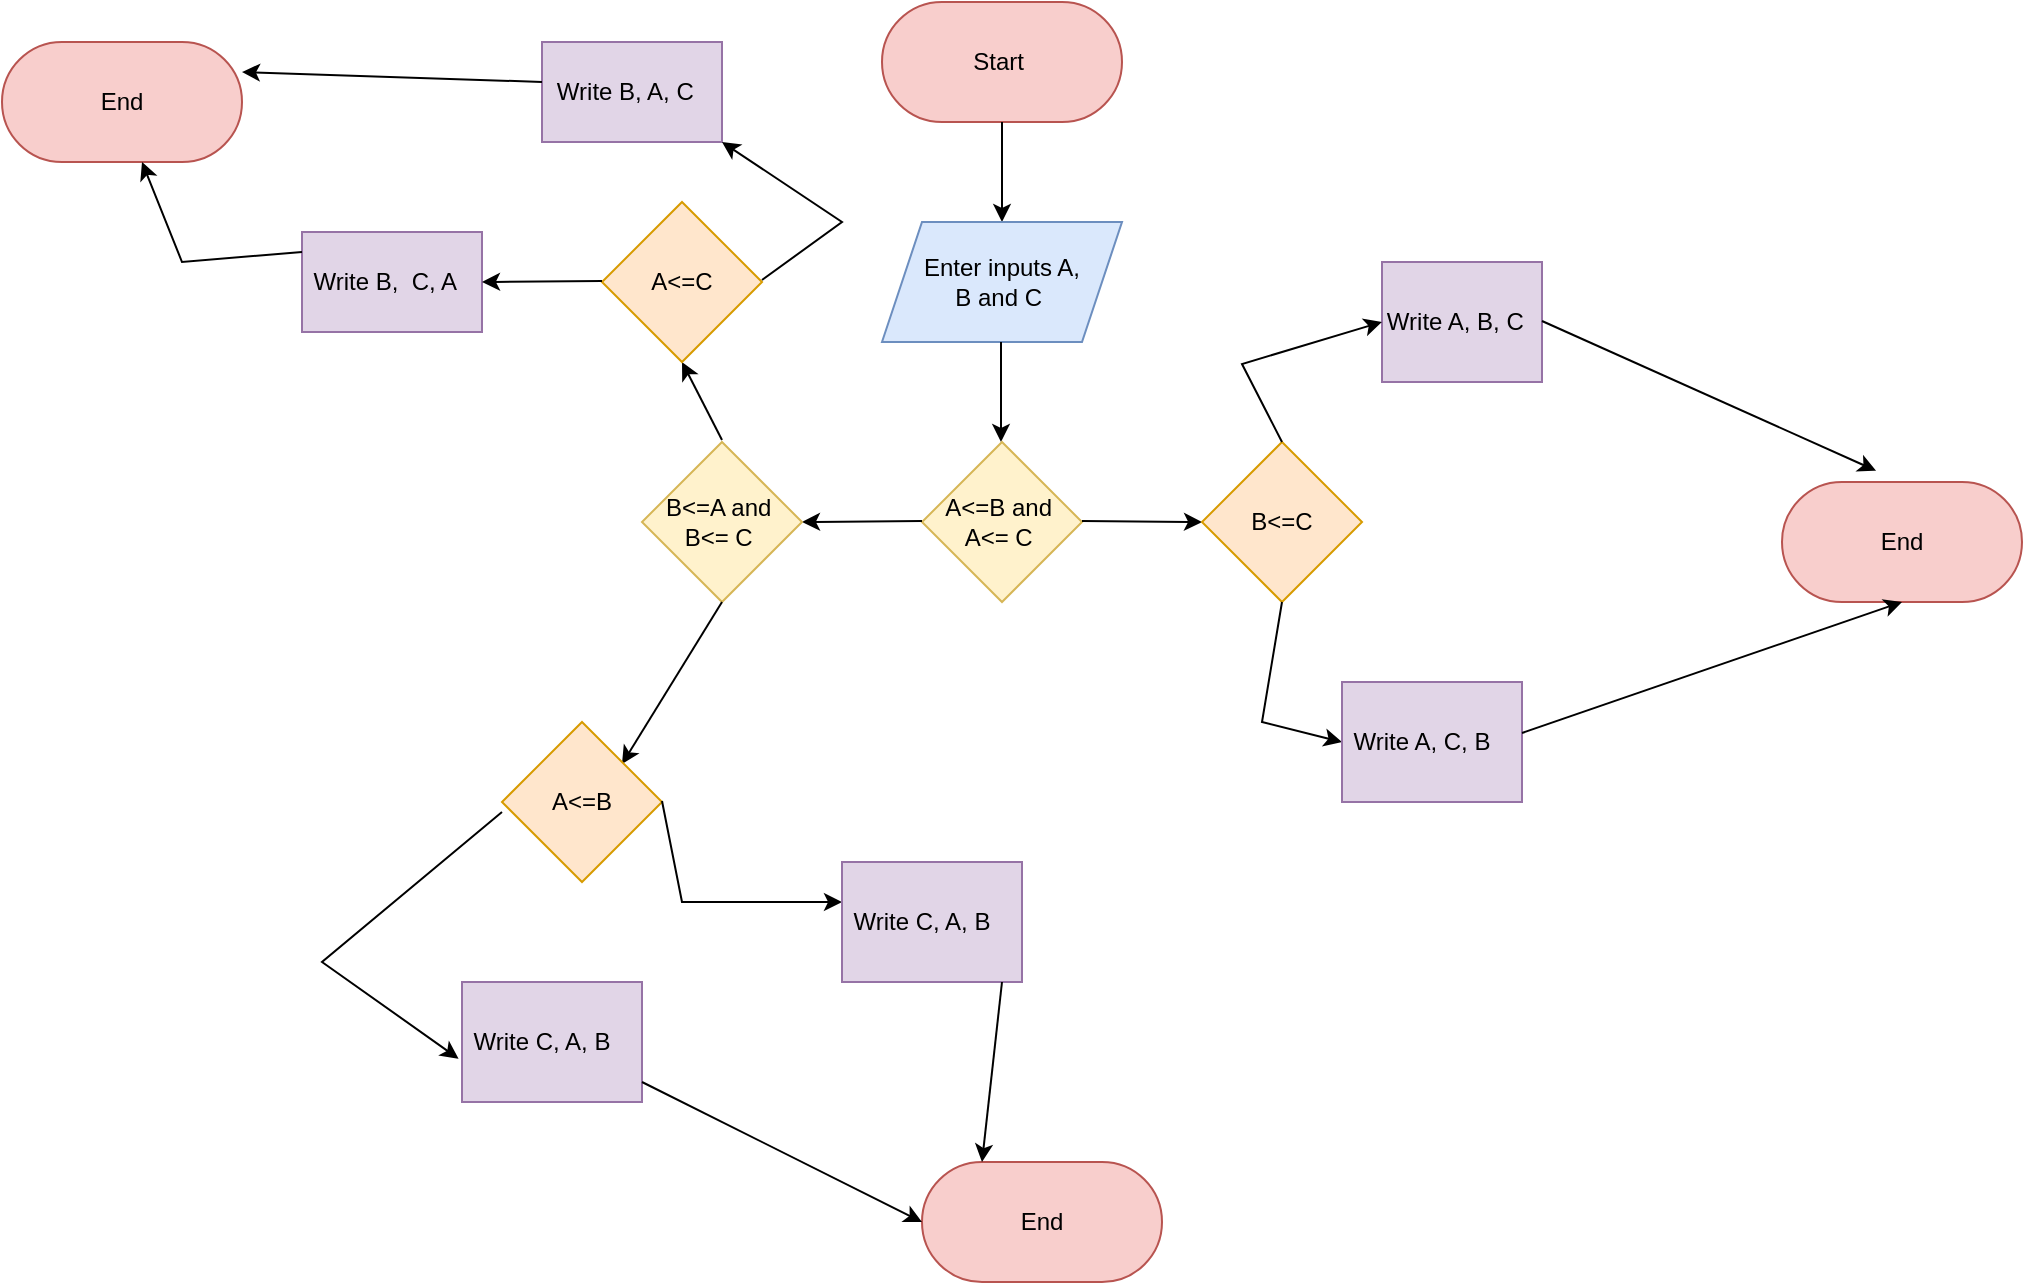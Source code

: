 <mxfile version="21.6.5" type="github">
  <diagram name="Page-1" id="J7tfdiCOU72s-bw67dRc">
    <mxGraphModel dx="1621" dy="509" grid="1" gridSize="10" guides="1" tooltips="1" connect="1" arrows="1" fold="1" page="1" pageScale="1" pageWidth="827" pageHeight="1169" math="0" shadow="0">
      <root>
        <mxCell id="0" />
        <mxCell id="1" parent="0" />
        <mxCell id="8TBECaFs7BZXtGebgiIZ-1" value="Start&amp;nbsp;" style="rounded=1;whiteSpace=wrap;html=1;arcSize=50;fillColor=#f8cecc;strokeColor=#b85450;" vertex="1" parent="1">
          <mxGeometry x="300" y="40" width="120" height="60" as="geometry" />
        </mxCell>
        <mxCell id="8TBECaFs7BZXtGebgiIZ-2" value="" style="endArrow=classic;html=1;rounded=0;" edge="1" parent="1">
          <mxGeometry relative="1" as="geometry">
            <mxPoint x="360" y="100" as="sourcePoint" />
            <mxPoint x="360" y="150" as="targetPoint" />
          </mxGeometry>
        </mxCell>
        <mxCell id="8TBECaFs7BZXtGebgiIZ-4" value="Enter inputs A, &lt;br&gt;B and C&amp;nbsp;" style="shape=parallelogram;perimeter=parallelogramPerimeter;whiteSpace=wrap;html=1;fixedSize=1;fillColor=#dae8fc;strokeColor=#6c8ebf;" vertex="1" parent="1">
          <mxGeometry x="300" y="150" width="120" height="60" as="geometry" />
        </mxCell>
        <mxCell id="8TBECaFs7BZXtGebgiIZ-5" value="" style="endArrow=classic;html=1;rounded=0;" edge="1" parent="1">
          <mxGeometry relative="1" as="geometry">
            <mxPoint x="359.5" y="210" as="sourcePoint" />
            <mxPoint x="359.5" y="260" as="targetPoint" />
          </mxGeometry>
        </mxCell>
        <mxCell id="8TBECaFs7BZXtGebgiIZ-6" value="A&amp;lt;=B and&amp;nbsp;&lt;br&gt;A&amp;lt;= C&amp;nbsp;" style="rhombus;whiteSpace=wrap;html=1;fillColor=#fff2cc;strokeColor=#d6b656;" vertex="1" parent="1">
          <mxGeometry x="320" y="260" width="80" height="80" as="geometry" />
        </mxCell>
        <mxCell id="8TBECaFs7BZXtGebgiIZ-7" value="" style="endArrow=classic;html=1;rounded=0;" edge="1" parent="1">
          <mxGeometry relative="1" as="geometry">
            <mxPoint x="400" y="299.5" as="sourcePoint" />
            <mxPoint x="460" y="300" as="targetPoint" />
          </mxGeometry>
        </mxCell>
        <mxCell id="8TBECaFs7BZXtGebgiIZ-11" value="" style="endArrow=classic;html=1;rounded=0;" edge="1" parent="1">
          <mxGeometry relative="1" as="geometry">
            <mxPoint x="320" y="299.5" as="sourcePoint" />
            <mxPoint x="260" y="300" as="targetPoint" />
          </mxGeometry>
        </mxCell>
        <mxCell id="8TBECaFs7BZXtGebgiIZ-12" value="Write A, B, C&amp;nbsp;&amp;nbsp;" style="rounded=0;whiteSpace=wrap;html=1;fillColor=#e1d5e7;strokeColor=#9673a6;" vertex="1" parent="1">
          <mxGeometry x="550" y="170" width="80" height="60" as="geometry" />
        </mxCell>
        <mxCell id="8TBECaFs7BZXtGebgiIZ-13" value="B&amp;lt;=C" style="rhombus;whiteSpace=wrap;html=1;fillColor=#ffe6cc;strokeColor=#d79b00;" vertex="1" parent="1">
          <mxGeometry x="460" y="260" width="80" height="80" as="geometry" />
        </mxCell>
        <mxCell id="8TBECaFs7BZXtGebgiIZ-14" value="" style="endArrow=classic;html=1;rounded=0;" edge="1" parent="1">
          <mxGeometry relative="1" as="geometry">
            <mxPoint x="500" y="260" as="sourcePoint" />
            <mxPoint x="550" y="200" as="targetPoint" />
            <Array as="points">
              <mxPoint x="480" y="221" />
            </Array>
          </mxGeometry>
        </mxCell>
        <mxCell id="8TBECaFs7BZXtGebgiIZ-16" value="" style="endArrow=classic;html=1;rounded=0;" edge="1" parent="1">
          <mxGeometry relative="1" as="geometry">
            <mxPoint x="500" y="340" as="sourcePoint" />
            <mxPoint x="530" y="410" as="targetPoint" />
            <Array as="points">
              <mxPoint x="490" y="400" />
            </Array>
          </mxGeometry>
        </mxCell>
        <mxCell id="8TBECaFs7BZXtGebgiIZ-17" value="Write A, C, B&amp;nbsp; &amp;nbsp;" style="rounded=0;whiteSpace=wrap;html=1;fillColor=#e1d5e7;strokeColor=#9673a6;" vertex="1" parent="1">
          <mxGeometry x="530" y="380" width="90" height="60" as="geometry" />
        </mxCell>
        <mxCell id="8TBECaFs7BZXtGebgiIZ-18" value="B&amp;lt;=A and&amp;nbsp;&lt;br&gt;B&amp;lt;= C&amp;nbsp;" style="rhombus;whiteSpace=wrap;html=1;fillColor=#fff2cc;strokeColor=#d6b656;" vertex="1" parent="1">
          <mxGeometry x="180" y="260" width="80" height="80" as="geometry" />
        </mxCell>
        <mxCell id="8TBECaFs7BZXtGebgiIZ-19" value="" style="endArrow=classic;html=1;rounded=0;" edge="1" parent="1">
          <mxGeometry relative="1" as="geometry">
            <mxPoint x="220" y="259" as="sourcePoint" />
            <mxPoint x="200" y="220" as="targetPoint" />
          </mxGeometry>
        </mxCell>
        <mxCell id="8TBECaFs7BZXtGebgiIZ-20" value="A&amp;lt;=C" style="rhombus;whiteSpace=wrap;html=1;fillColor=#ffe6cc;strokeColor=#d79b00;" vertex="1" parent="1">
          <mxGeometry x="160" y="140" width="80" height="80" as="geometry" />
        </mxCell>
        <mxCell id="8TBECaFs7BZXtGebgiIZ-21" value="Write B, A, C&amp;nbsp;&amp;nbsp;" style="rounded=0;whiteSpace=wrap;html=1;fillColor=#e1d5e7;strokeColor=#9673a6;" vertex="1" parent="1">
          <mxGeometry x="130" y="60" width="90" height="50" as="geometry" />
        </mxCell>
        <mxCell id="8TBECaFs7BZXtGebgiIZ-24" value="" style="endArrow=classic;html=1;rounded=0;" edge="1" parent="1">
          <mxGeometry relative="1" as="geometry">
            <mxPoint x="240" y="179" as="sourcePoint" />
            <mxPoint x="220" y="110" as="targetPoint" />
            <Array as="points">
              <mxPoint x="280" y="150" />
            </Array>
          </mxGeometry>
        </mxCell>
        <mxCell id="8TBECaFs7BZXtGebgiIZ-25" value="Write B,&amp;nbsp; C, A&amp;nbsp;&amp;nbsp;" style="rounded=0;whiteSpace=wrap;html=1;fillColor=#e1d5e7;strokeColor=#9673a6;" vertex="1" parent="1">
          <mxGeometry x="10" y="155" width="90" height="50" as="geometry" />
        </mxCell>
        <mxCell id="8TBECaFs7BZXtGebgiIZ-26" value="" style="endArrow=classic;html=1;rounded=0;" edge="1" parent="1">
          <mxGeometry relative="1" as="geometry">
            <mxPoint x="160" y="179.5" as="sourcePoint" />
            <mxPoint x="100" y="180" as="targetPoint" />
          </mxGeometry>
        </mxCell>
        <mxCell id="8TBECaFs7BZXtGebgiIZ-27" value="End" style="rounded=1;whiteSpace=wrap;html=1;arcSize=50;fillColor=#f8cecc;strokeColor=#b85450;" vertex="1" parent="1">
          <mxGeometry x="-140" y="60" width="120" height="60" as="geometry" />
        </mxCell>
        <mxCell id="8TBECaFs7BZXtGebgiIZ-28" value="" style="endArrow=classic;html=1;rounded=0;" edge="1" parent="1">
          <mxGeometry relative="1" as="geometry">
            <mxPoint x="10" y="165" as="sourcePoint" />
            <mxPoint x="-70" y="120" as="targetPoint" />
            <Array as="points">
              <mxPoint x="-50" y="170" />
            </Array>
          </mxGeometry>
        </mxCell>
        <mxCell id="8TBECaFs7BZXtGebgiIZ-31" value="" style="endArrow=classic;html=1;rounded=0;entryX=1;entryY=0.25;entryDx=0;entryDy=0;" edge="1" parent="1" target="8TBECaFs7BZXtGebgiIZ-27">
          <mxGeometry relative="1" as="geometry">
            <mxPoint x="130" y="80" as="sourcePoint" />
            <mxPoint x="70" y="80.5" as="targetPoint" />
          </mxGeometry>
        </mxCell>
        <mxCell id="8TBECaFs7BZXtGebgiIZ-32" value="" style="endArrow=classic;html=1;rounded=0;" edge="1" parent="1">
          <mxGeometry relative="1" as="geometry">
            <mxPoint x="220" y="340" as="sourcePoint" />
            <mxPoint x="170" y="421" as="targetPoint" />
          </mxGeometry>
        </mxCell>
        <mxCell id="8TBECaFs7BZXtGebgiIZ-33" value="A&amp;lt;=B" style="rhombus;whiteSpace=wrap;html=1;fillColor=#ffe6cc;strokeColor=#d79b00;" vertex="1" parent="1">
          <mxGeometry x="110" y="400" width="80" height="80" as="geometry" />
        </mxCell>
        <mxCell id="8TBECaFs7BZXtGebgiIZ-34" value="" style="endArrow=classic;html=1;rounded=0;" edge="1" parent="1">
          <mxGeometry relative="1" as="geometry">
            <mxPoint x="190" y="439.5" as="sourcePoint" />
            <mxPoint x="280" y="490" as="targetPoint" />
            <Array as="points">
              <mxPoint x="200" y="490" />
            </Array>
          </mxGeometry>
        </mxCell>
        <mxCell id="8TBECaFs7BZXtGebgiIZ-35" value="Write C, A, B&amp;nbsp; &amp;nbsp;" style="rounded=0;whiteSpace=wrap;html=1;fillColor=#e1d5e7;strokeColor=#9673a6;" vertex="1" parent="1">
          <mxGeometry x="280" y="470" width="90" height="60" as="geometry" />
        </mxCell>
        <mxCell id="8TBECaFs7BZXtGebgiIZ-36" value="" style="endArrow=classic;html=1;rounded=0;entryX=-0.019;entryY=0.639;entryDx=0;entryDy=0;entryPerimeter=0;" edge="1" parent="1" target="8TBECaFs7BZXtGebgiIZ-37">
          <mxGeometry relative="1" as="geometry">
            <mxPoint x="110" y="445" as="sourcePoint" />
            <mxPoint x="90" y="555" as="targetPoint" />
            <Array as="points">
              <mxPoint x="20" y="520" />
            </Array>
          </mxGeometry>
        </mxCell>
        <mxCell id="8TBECaFs7BZXtGebgiIZ-37" value="Write C, A, B&amp;nbsp; &amp;nbsp;" style="rounded=0;whiteSpace=wrap;html=1;fillColor=#e1d5e7;strokeColor=#9673a6;" vertex="1" parent="1">
          <mxGeometry x="90" y="530" width="90" height="60" as="geometry" />
        </mxCell>
        <mxCell id="8TBECaFs7BZXtGebgiIZ-38" value="End" style="rounded=1;whiteSpace=wrap;html=1;arcSize=50;fillColor=#f8cecc;strokeColor=#b85450;" vertex="1" parent="1">
          <mxGeometry x="320" y="620" width="120" height="60" as="geometry" />
        </mxCell>
        <mxCell id="8TBECaFs7BZXtGebgiIZ-39" value="" style="endArrow=classic;html=1;rounded=0;entryX=0.25;entryY=0;entryDx=0;entryDy=0;" edge="1" parent="1" target="8TBECaFs7BZXtGebgiIZ-38">
          <mxGeometry relative="1" as="geometry">
            <mxPoint x="360" y="530" as="sourcePoint" />
            <mxPoint x="310" y="611" as="targetPoint" />
          </mxGeometry>
        </mxCell>
        <mxCell id="8TBECaFs7BZXtGebgiIZ-40" value="" style="endArrow=classic;html=1;rounded=0;entryX=0;entryY=0.5;entryDx=0;entryDy=0;" edge="1" parent="1" target="8TBECaFs7BZXtGebgiIZ-38">
          <mxGeometry relative="1" as="geometry">
            <mxPoint x="180" y="580" as="sourcePoint" />
            <mxPoint x="170" y="670" as="targetPoint" />
          </mxGeometry>
        </mxCell>
        <mxCell id="8TBECaFs7BZXtGebgiIZ-41" value="End" style="rounded=1;whiteSpace=wrap;html=1;arcSize=50;fillColor=#f8cecc;strokeColor=#b85450;" vertex="1" parent="1">
          <mxGeometry x="750" y="280" width="120" height="60" as="geometry" />
        </mxCell>
        <mxCell id="8TBECaFs7BZXtGebgiIZ-42" value="" style="endArrow=classic;html=1;rounded=0;entryX=0.392;entryY=-0.094;entryDx=0;entryDy=0;entryPerimeter=0;" edge="1" parent="1" target="8TBECaFs7BZXtGebgiIZ-41">
          <mxGeometry relative="1" as="geometry">
            <mxPoint x="630" y="199.5" as="sourcePoint" />
            <mxPoint x="790" y="270" as="targetPoint" />
          </mxGeometry>
        </mxCell>
        <mxCell id="8TBECaFs7BZXtGebgiIZ-43" value="" style="endArrow=classic;html=1;rounded=0;entryX=0.5;entryY=1;entryDx=0;entryDy=0;" edge="1" parent="1" target="8TBECaFs7BZXtGebgiIZ-41">
          <mxGeometry relative="1" as="geometry">
            <mxPoint x="620" y="405.5" as="sourcePoint" />
            <mxPoint x="787" y="480" as="targetPoint" />
          </mxGeometry>
        </mxCell>
      </root>
    </mxGraphModel>
  </diagram>
</mxfile>
